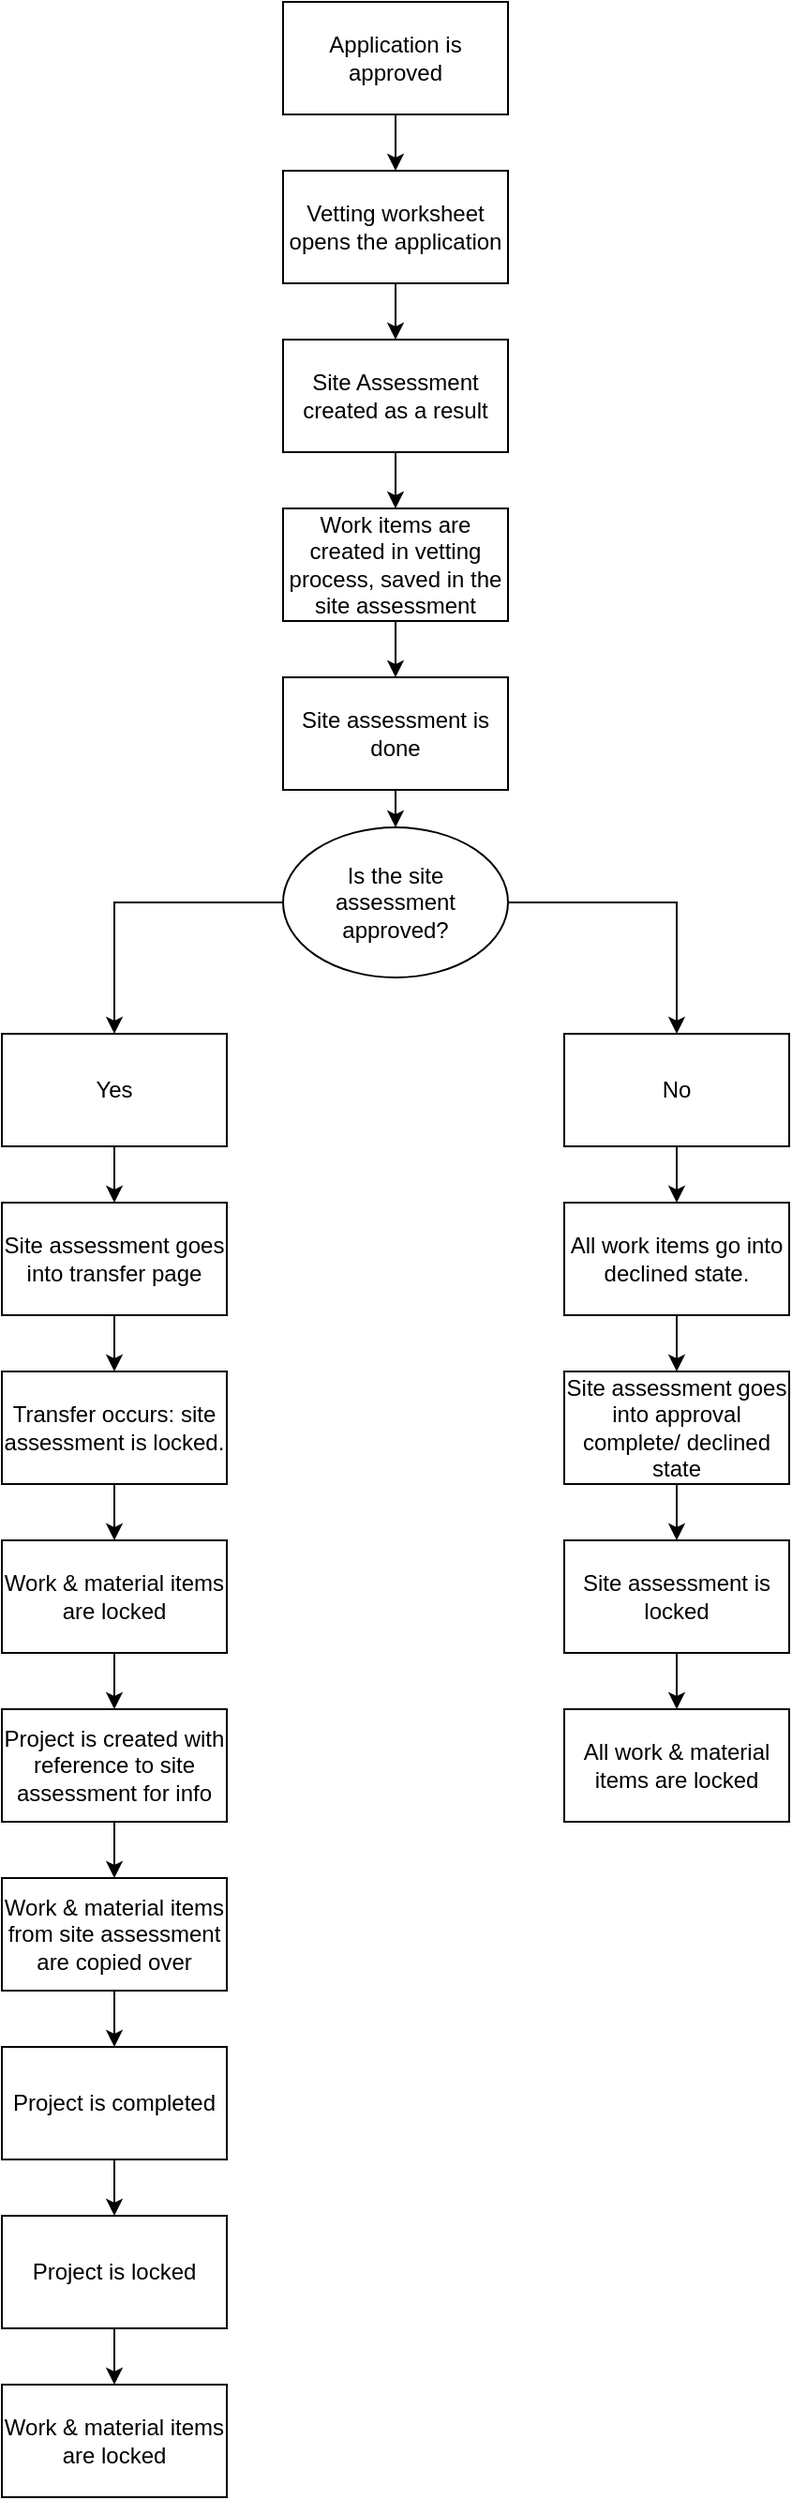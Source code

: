 <mxfile version="14.4.3" type="device"><diagram id="gt3W9Tai9OxVvdOOm6oF" name="Page-1"><mxGraphModel dx="1157" dy="744" grid="1" gridSize="10" guides="1" tooltips="1" connect="1" arrows="1" fold="1" page="1" pageScale="1" pageWidth="850" pageHeight="1100" math="0" shadow="0"><root><mxCell id="0"/><mxCell id="1" parent="0"/><mxCell id="3ifcaazASYaAjmb079MX-3" value="" style="edgeStyle=orthogonalEdgeStyle;rounded=0;orthogonalLoop=1;jettySize=auto;html=1;" edge="1" parent="1" source="3ifcaazASYaAjmb079MX-1" target="3ifcaazASYaAjmb079MX-2"><mxGeometry relative="1" as="geometry"/></mxCell><mxCell id="3ifcaazASYaAjmb079MX-1" value="Application is approved" style="rounded=0;whiteSpace=wrap;html=1;" vertex="1" parent="1"><mxGeometry x="250" y="10" width="120" height="60" as="geometry"/></mxCell><mxCell id="3ifcaazASYaAjmb079MX-5" value="" style="edgeStyle=orthogonalEdgeStyle;rounded=0;orthogonalLoop=1;jettySize=auto;html=1;" edge="1" parent="1" source="3ifcaazASYaAjmb079MX-2" target="3ifcaazASYaAjmb079MX-4"><mxGeometry relative="1" as="geometry"/></mxCell><mxCell id="3ifcaazASYaAjmb079MX-2" value="Vetting worksheet opens the application" style="whiteSpace=wrap;html=1;rounded=0;" vertex="1" parent="1"><mxGeometry x="250" y="100" width="120" height="60" as="geometry"/></mxCell><mxCell id="3ifcaazASYaAjmb079MX-7" value="" style="edgeStyle=orthogonalEdgeStyle;rounded=0;orthogonalLoop=1;jettySize=auto;html=1;" edge="1" parent="1" source="3ifcaazASYaAjmb079MX-4" target="3ifcaazASYaAjmb079MX-6"><mxGeometry relative="1" as="geometry"/></mxCell><mxCell id="3ifcaazASYaAjmb079MX-4" value="Site Assessment created as a result" style="whiteSpace=wrap;html=1;rounded=0;" vertex="1" parent="1"><mxGeometry x="250" y="190" width="120" height="60" as="geometry"/></mxCell><mxCell id="3ifcaazASYaAjmb079MX-9" value="" style="edgeStyle=orthogonalEdgeStyle;rounded=0;orthogonalLoop=1;jettySize=auto;html=1;" edge="1" parent="1" source="3ifcaazASYaAjmb079MX-6" target="3ifcaazASYaAjmb079MX-8"><mxGeometry relative="1" as="geometry"/></mxCell><mxCell id="3ifcaazASYaAjmb079MX-6" value="Work items are created in vetting process, saved in the site assessment" style="whiteSpace=wrap;html=1;rounded=0;" vertex="1" parent="1"><mxGeometry x="250" y="280" width="120" height="60" as="geometry"/></mxCell><mxCell id="3ifcaazASYaAjmb079MX-13" value="" style="edgeStyle=orthogonalEdgeStyle;rounded=0;orthogonalLoop=1;jettySize=auto;html=1;" edge="1" parent="1" source="3ifcaazASYaAjmb079MX-8" target="3ifcaazASYaAjmb079MX-12"><mxGeometry relative="1" as="geometry"/></mxCell><mxCell id="3ifcaazASYaAjmb079MX-8" value="Site assessment is done" style="whiteSpace=wrap;html=1;rounded=0;" vertex="1" parent="1"><mxGeometry x="250" y="370" width="120" height="60" as="geometry"/></mxCell><mxCell id="3ifcaazASYaAjmb079MX-15" value="" style="edgeStyle=orthogonalEdgeStyle;rounded=0;orthogonalLoop=1;jettySize=auto;html=1;" edge="1" parent="1" source="3ifcaazASYaAjmb079MX-12" target="3ifcaazASYaAjmb079MX-14"><mxGeometry relative="1" as="geometry"/></mxCell><mxCell id="3ifcaazASYaAjmb079MX-17" value="" style="edgeStyle=orthogonalEdgeStyle;rounded=0;orthogonalLoop=1;jettySize=auto;html=1;" edge="1" parent="1" source="3ifcaazASYaAjmb079MX-12" target="3ifcaazASYaAjmb079MX-16"><mxGeometry relative="1" as="geometry"/></mxCell><mxCell id="3ifcaazASYaAjmb079MX-12" value="Is the site assessment approved?" style="ellipse;whiteSpace=wrap;html=1;rounded=0;" vertex="1" parent="1"><mxGeometry x="250" y="450" width="120" height="80" as="geometry"/></mxCell><mxCell id="3ifcaazASYaAjmb079MX-19" value="" style="edgeStyle=orthogonalEdgeStyle;rounded=0;orthogonalLoop=1;jettySize=auto;html=1;" edge="1" parent="1" source="3ifcaazASYaAjmb079MX-14" target="3ifcaazASYaAjmb079MX-18"><mxGeometry relative="1" as="geometry"/></mxCell><mxCell id="3ifcaazASYaAjmb079MX-14" value="Yes" style="whiteSpace=wrap;html=1;rounded=0;" vertex="1" parent="1"><mxGeometry x="100" y="560" width="120" height="60" as="geometry"/></mxCell><mxCell id="3ifcaazASYaAjmb079MX-35" value="" style="edgeStyle=orthogonalEdgeStyle;rounded=0;orthogonalLoop=1;jettySize=auto;html=1;" edge="1" parent="1" source="3ifcaazASYaAjmb079MX-16" target="3ifcaazASYaAjmb079MX-34"><mxGeometry relative="1" as="geometry"/></mxCell><mxCell id="3ifcaazASYaAjmb079MX-16" value="No" style="whiteSpace=wrap;html=1;rounded=0;" vertex="1" parent="1"><mxGeometry x="400" y="560" width="120" height="60" as="geometry"/></mxCell><mxCell id="3ifcaazASYaAjmb079MX-21" value="" style="edgeStyle=orthogonalEdgeStyle;rounded=0;orthogonalLoop=1;jettySize=auto;html=1;" edge="1" parent="1" source="3ifcaazASYaAjmb079MX-18" target="3ifcaazASYaAjmb079MX-20"><mxGeometry relative="1" as="geometry"/></mxCell><mxCell id="3ifcaazASYaAjmb079MX-18" value="Site assessment goes into transfer page" style="whiteSpace=wrap;html=1;rounded=0;" vertex="1" parent="1"><mxGeometry x="100" y="650" width="120" height="60" as="geometry"/></mxCell><mxCell id="3ifcaazASYaAjmb079MX-23" value="" style="edgeStyle=orthogonalEdgeStyle;rounded=0;orthogonalLoop=1;jettySize=auto;html=1;" edge="1" parent="1" source="3ifcaazASYaAjmb079MX-20" target="3ifcaazASYaAjmb079MX-22"><mxGeometry relative="1" as="geometry"/></mxCell><mxCell id="3ifcaazASYaAjmb079MX-20" value="Transfer occurs: site assessment is locked." style="whiteSpace=wrap;html=1;rounded=0;" vertex="1" parent="1"><mxGeometry x="100" y="740" width="120" height="60" as="geometry"/></mxCell><mxCell id="3ifcaazASYaAjmb079MX-25" value="" style="edgeStyle=orthogonalEdgeStyle;rounded=0;orthogonalLoop=1;jettySize=auto;html=1;" edge="1" parent="1" source="3ifcaazASYaAjmb079MX-22" target="3ifcaazASYaAjmb079MX-24"><mxGeometry relative="1" as="geometry"/></mxCell><mxCell id="3ifcaazASYaAjmb079MX-22" value="Work &amp;amp; material items are locked" style="whiteSpace=wrap;html=1;rounded=0;" vertex="1" parent="1"><mxGeometry x="100" y="830" width="120" height="60" as="geometry"/></mxCell><mxCell id="3ifcaazASYaAjmb079MX-27" value="" style="edgeStyle=orthogonalEdgeStyle;rounded=0;orthogonalLoop=1;jettySize=auto;html=1;" edge="1" parent="1" source="3ifcaazASYaAjmb079MX-24" target="3ifcaazASYaAjmb079MX-26"><mxGeometry relative="1" as="geometry"/></mxCell><mxCell id="3ifcaazASYaAjmb079MX-24" value="Project is created with reference to site assessment for info" style="whiteSpace=wrap;html=1;rounded=0;" vertex="1" parent="1"><mxGeometry x="100" y="920" width="120" height="60" as="geometry"/></mxCell><mxCell id="3ifcaazASYaAjmb079MX-29" value="" style="edgeStyle=orthogonalEdgeStyle;rounded=0;orthogonalLoop=1;jettySize=auto;html=1;" edge="1" parent="1" source="3ifcaazASYaAjmb079MX-26" target="3ifcaazASYaAjmb079MX-28"><mxGeometry relative="1" as="geometry"/></mxCell><mxCell id="3ifcaazASYaAjmb079MX-26" value="Work &amp;amp; material items from site assessment are copied over" style="whiteSpace=wrap;html=1;rounded=0;" vertex="1" parent="1"><mxGeometry x="100" y="1010" width="120" height="60" as="geometry"/></mxCell><mxCell id="3ifcaazASYaAjmb079MX-31" value="" style="edgeStyle=orthogonalEdgeStyle;rounded=0;orthogonalLoop=1;jettySize=auto;html=1;" edge="1" parent="1" source="3ifcaazASYaAjmb079MX-28" target="3ifcaazASYaAjmb079MX-30"><mxGeometry relative="1" as="geometry"/></mxCell><mxCell id="3ifcaazASYaAjmb079MX-28" value="Project is completed" style="whiteSpace=wrap;html=1;rounded=0;" vertex="1" parent="1"><mxGeometry x="100" y="1100" width="120" height="60" as="geometry"/></mxCell><mxCell id="3ifcaazASYaAjmb079MX-33" value="" style="edgeStyle=orthogonalEdgeStyle;rounded=0;orthogonalLoop=1;jettySize=auto;html=1;" edge="1" parent="1" source="3ifcaazASYaAjmb079MX-30" target="3ifcaazASYaAjmb079MX-32"><mxGeometry relative="1" as="geometry"/></mxCell><mxCell id="3ifcaazASYaAjmb079MX-30" value="Project is locked" style="whiteSpace=wrap;html=1;rounded=0;" vertex="1" parent="1"><mxGeometry x="100" y="1190" width="120" height="60" as="geometry"/></mxCell><mxCell id="3ifcaazASYaAjmb079MX-32" value="Work &amp;amp; material items are locked" style="whiteSpace=wrap;html=1;rounded=0;" vertex="1" parent="1"><mxGeometry x="100" y="1280" width="120" height="60" as="geometry"/></mxCell><mxCell id="3ifcaazASYaAjmb079MX-37" value="" style="edgeStyle=orthogonalEdgeStyle;rounded=0;orthogonalLoop=1;jettySize=auto;html=1;" edge="1" parent="1" source="3ifcaazASYaAjmb079MX-34" target="3ifcaazASYaAjmb079MX-36"><mxGeometry relative="1" as="geometry"/></mxCell><mxCell id="3ifcaazASYaAjmb079MX-34" value="All work items go into declined state." style="whiteSpace=wrap;html=1;rounded=0;" vertex="1" parent="1"><mxGeometry x="400" y="650" width="120" height="60" as="geometry"/></mxCell><mxCell id="3ifcaazASYaAjmb079MX-39" value="" style="edgeStyle=orthogonalEdgeStyle;rounded=0;orthogonalLoop=1;jettySize=auto;html=1;" edge="1" parent="1" source="3ifcaazASYaAjmb079MX-36" target="3ifcaazASYaAjmb079MX-38"><mxGeometry relative="1" as="geometry"/></mxCell><mxCell id="3ifcaazASYaAjmb079MX-36" value="Site assessment goes into approval complete/ declined state" style="whiteSpace=wrap;html=1;rounded=0;" vertex="1" parent="1"><mxGeometry x="400" y="740" width="120" height="60" as="geometry"/></mxCell><mxCell id="3ifcaazASYaAjmb079MX-41" value="" style="edgeStyle=orthogonalEdgeStyle;rounded=0;orthogonalLoop=1;jettySize=auto;html=1;" edge="1" parent="1" source="3ifcaazASYaAjmb079MX-38" target="3ifcaazASYaAjmb079MX-40"><mxGeometry relative="1" as="geometry"/></mxCell><mxCell id="3ifcaazASYaAjmb079MX-38" value="Site assessment is locked" style="whiteSpace=wrap;html=1;rounded=0;" vertex="1" parent="1"><mxGeometry x="400" y="830" width="120" height="60" as="geometry"/></mxCell><mxCell id="3ifcaazASYaAjmb079MX-40" value="All work &amp;amp; material items are locked" style="whiteSpace=wrap;html=1;rounded=0;" vertex="1" parent="1"><mxGeometry x="400" y="920" width="120" height="60" as="geometry"/></mxCell></root></mxGraphModel></diagram></mxfile>